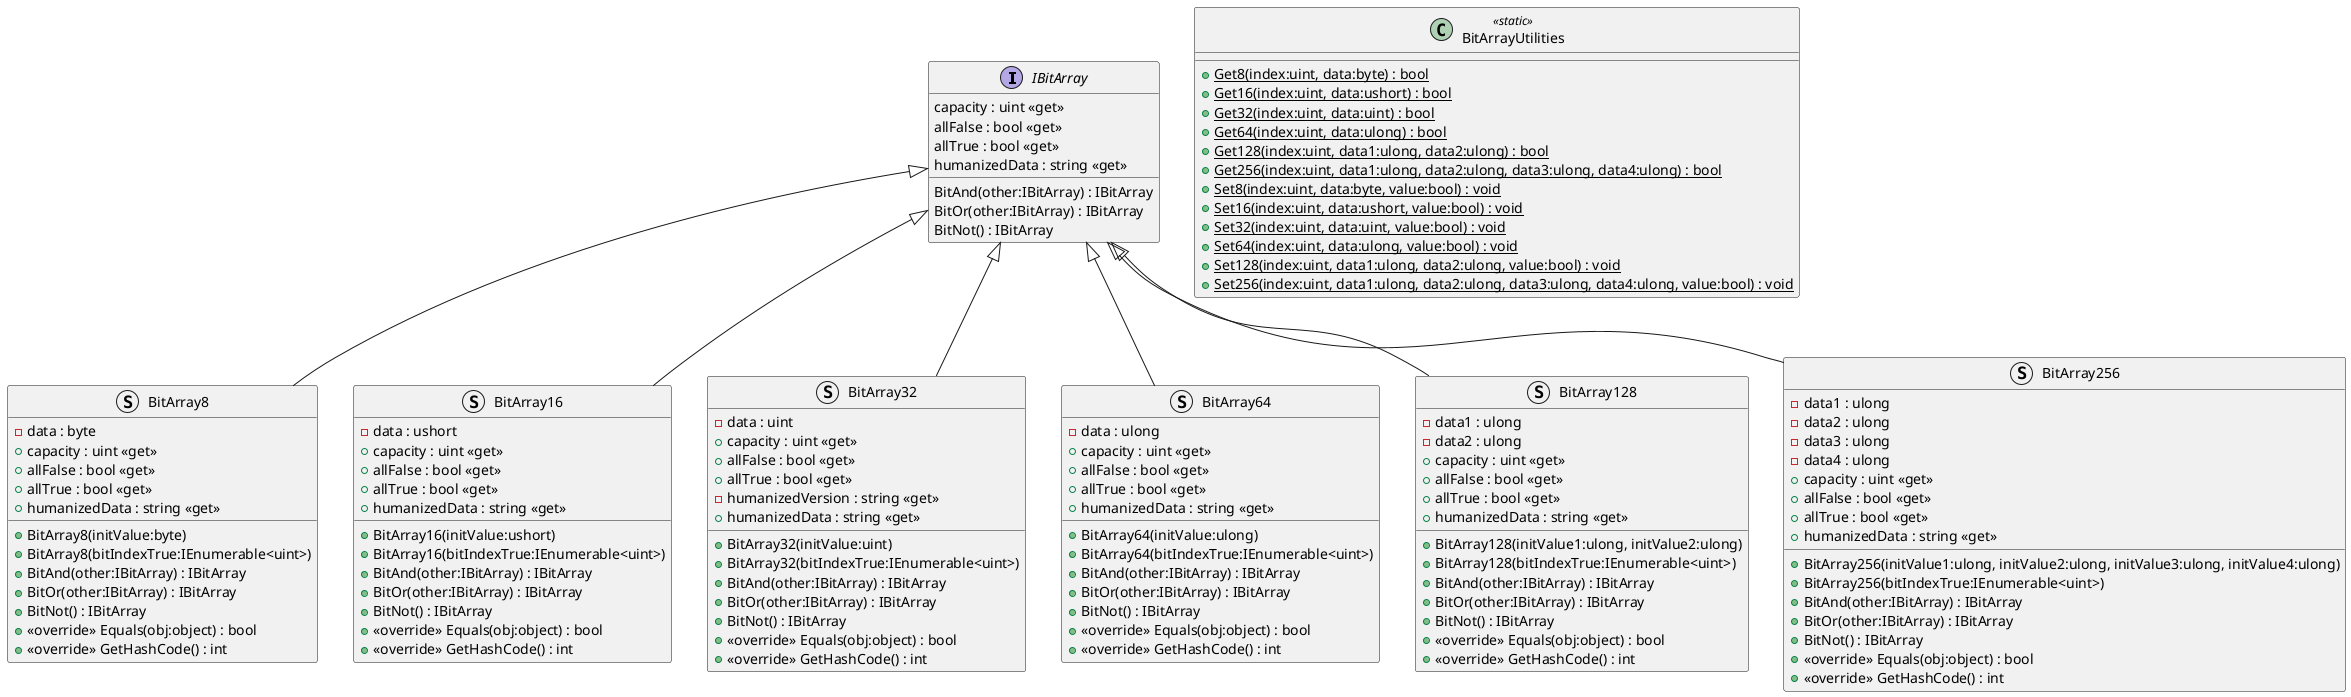 @startuml
interface IBitArray {
    capacity : uint <<get>>
    allFalse : bool <<get>>
    allTrue : bool <<get>>
    humanizedData : string <<get>>
    BitAnd(other:IBitArray) : IBitArray
    BitOr(other:IBitArray) : IBitArray
    BitNot() : IBitArray
}
struct BitArray8 {
    - data : byte
    + capacity : uint <<get>>
    + allFalse : bool <<get>>
    + allTrue : bool <<get>>
    + humanizedData : string <<get>>
    + BitArray8(initValue:byte)
    + BitArray8(bitIndexTrue:IEnumerable<uint>)
    + BitAnd(other:IBitArray) : IBitArray
    + BitOr(other:IBitArray) : IBitArray
    + BitNot() : IBitArray
    + <<override>> Equals(obj:object) : bool
    + <<override>> GetHashCode() : int
}
struct BitArray16 {
    - data : ushort
    + capacity : uint <<get>>
    + allFalse : bool <<get>>
    + allTrue : bool <<get>>
    + humanizedData : string <<get>>
    + BitArray16(initValue:ushort)
    + BitArray16(bitIndexTrue:IEnumerable<uint>)
    + BitAnd(other:IBitArray) : IBitArray
    + BitOr(other:IBitArray) : IBitArray
    + BitNot() : IBitArray
    + <<override>> Equals(obj:object) : bool
    + <<override>> GetHashCode() : int
}
struct BitArray32 {
    - data : uint
    + capacity : uint <<get>>
    + allFalse : bool <<get>>
    + allTrue : bool <<get>>
    - humanizedVersion : string <<get>>
    + humanizedData : string <<get>>
    + BitArray32(initValue:uint)
    + BitArray32(bitIndexTrue:IEnumerable<uint>)
    + BitAnd(other:IBitArray) : IBitArray
    + BitOr(other:IBitArray) : IBitArray
    + BitNot() : IBitArray
    + <<override>> Equals(obj:object) : bool
    + <<override>> GetHashCode() : int
}
struct BitArray64 {
    - data : ulong
    + capacity : uint <<get>>
    + allFalse : bool <<get>>
    + allTrue : bool <<get>>
    + humanizedData : string <<get>>
    + BitArray64(initValue:ulong)
    + BitArray64(bitIndexTrue:IEnumerable<uint>)
    + BitAnd(other:IBitArray) : IBitArray
    + BitOr(other:IBitArray) : IBitArray
    + BitNot() : IBitArray
    + <<override>> Equals(obj:object) : bool
    + <<override>> GetHashCode() : int
}
struct BitArray128 {
    - data1 : ulong
    - data2 : ulong
    + capacity : uint <<get>>
    + allFalse : bool <<get>>
    + allTrue : bool <<get>>
    + humanizedData : string <<get>>
    + BitArray128(initValue1:ulong, initValue2:ulong)
    + BitArray128(bitIndexTrue:IEnumerable<uint>)
    + BitAnd(other:IBitArray) : IBitArray
    + BitOr(other:IBitArray) : IBitArray
    + BitNot() : IBitArray
    + <<override>> Equals(obj:object) : bool
    + <<override>> GetHashCode() : int
}
struct BitArray256 {
    - data1 : ulong
    - data2 : ulong
    - data3 : ulong
    - data4 : ulong
    + capacity : uint <<get>>
    + allFalse : bool <<get>>
    + allTrue : bool <<get>>
    + humanizedData : string <<get>>
    + BitArray256(initValue1:ulong, initValue2:ulong, initValue3:ulong, initValue4:ulong)
    + BitArray256(bitIndexTrue:IEnumerable<uint>)
    + BitAnd(other:IBitArray) : IBitArray
    + BitOr(other:IBitArray) : IBitArray
    + BitNot() : IBitArray
    + <<override>> Equals(obj:object) : bool
    + <<override>> GetHashCode() : int
}
class BitArrayUtilities <<static>> {
    + {static} Get8(index:uint, data:byte) : bool
    + {static} Get16(index:uint, data:ushort) : bool
    + {static} Get32(index:uint, data:uint) : bool
    + {static} Get64(index:uint, data:ulong) : bool
    + {static} Get128(index:uint, data1:ulong, data2:ulong) : bool
    + {static} Get256(index:uint, data1:ulong, data2:ulong, data3:ulong, data4:ulong) : bool
    + {static} Set8(index:uint, data:byte, value:bool) : void
    + {static} Set16(index:uint, data:ushort, value:bool) : void
    + {static} Set32(index:uint, data:uint, value:bool) : void
    + {static} Set64(index:uint, data:ulong, value:bool) : void
    + {static} Set128(index:uint, data1:ulong, data2:ulong, value:bool) : void
    + {static} Set256(index:uint, data1:ulong, data2:ulong, data3:ulong, data4:ulong, value:bool) : void
}
IBitArray <|-- BitArray8
IBitArray <|-- BitArray16
IBitArray <|-- BitArray32
IBitArray <|-- BitArray64
IBitArray <|-- BitArray128
IBitArray <|-- BitArray256
@enduml
